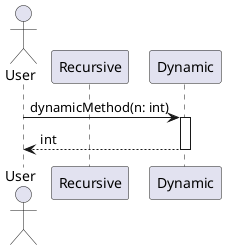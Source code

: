 @startuml
'https://plantuml.com/sequence-diagram

actor User
participant Recursive

User -> Dynamic: dynamicMethod(n: int)
activate Dynamic
Dynamic --> User: int
deactivate Dynamic
deactivate User


@enduml